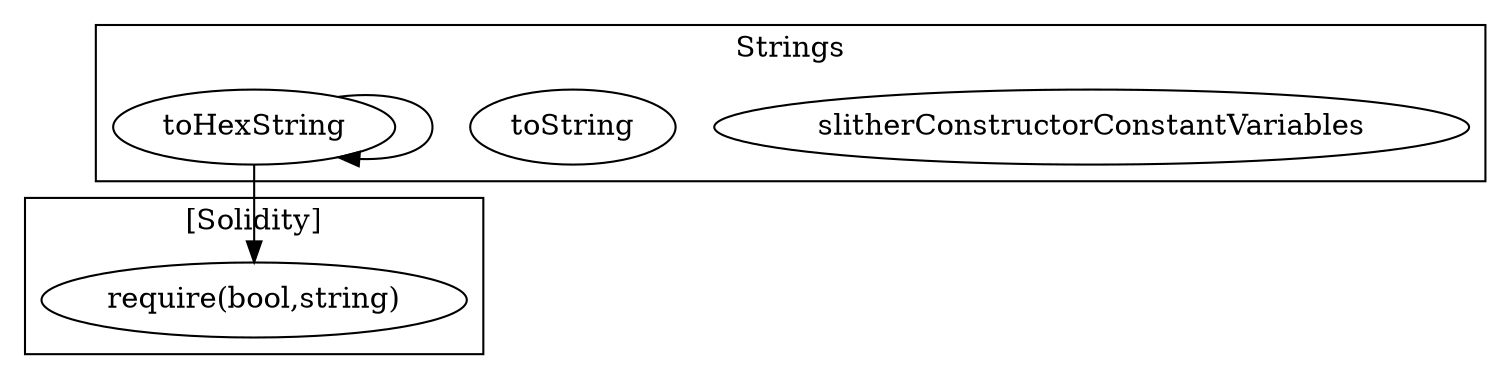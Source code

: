strict digraph {
subgraph cluster_2669_Strings {
label = "Strings"
"2669_slitherConstructorConstantVariables" [label="slitherConstructorConstantVariables"]
"2669_toString" [label="toString"]
"2669_toHexString" [label="toHexString"]
"2669_toHexString" -> "2669_toHexString"
}subgraph cluster_solidity {
label = "[Solidity]"
"require(bool,string)" 
"2669_toHexString" -> "require(bool,string)"
}
}
